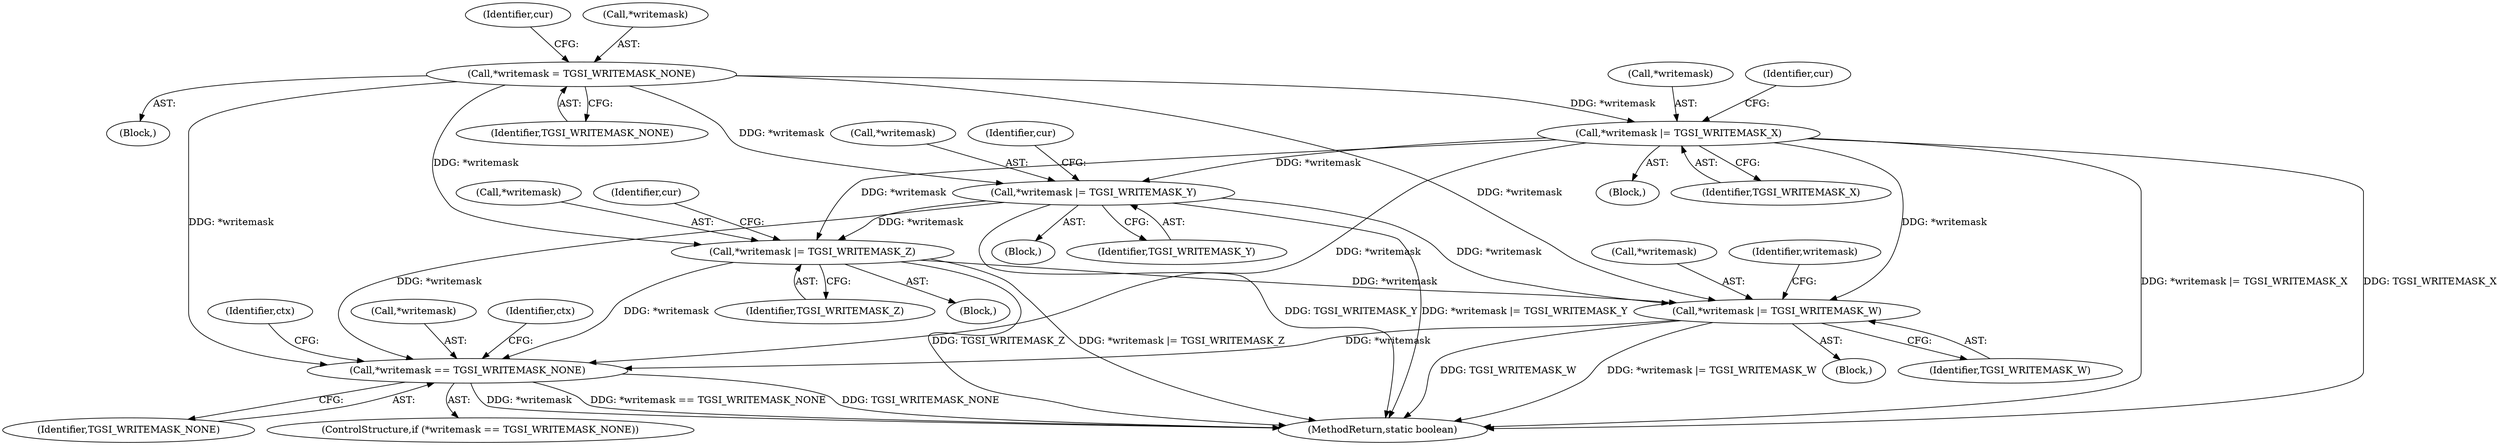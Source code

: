 digraph "0_virglrenderer_e534b51ca3c3cd25f3990589932a9ed711c59b27@API" {
"1000688" [label="(Call,*writemask |= TGSI_WRITEMASK_W)"];
"1000649" [label="(Call,*writemask |= TGSI_WRITEMASK_X)"];
"1000633" [label="(Call,*writemask = TGSI_WRITEMASK_NONE)"];
"1000675" [label="(Call,*writemask |= TGSI_WRITEMASK_Z)"];
"1000662" [label="(Call,*writemask |= TGSI_WRITEMASK_Y)"];
"1000693" [label="(Call,*writemask == TGSI_WRITEMASK_NONE)"];
"1000649" [label="(Call,*writemask |= TGSI_WRITEMASK_X)"];
"1000694" [label="(Call,*writemask)"];
"1000646" [label="(Block,)"];
"1000636" [label="(Identifier,TGSI_WRITEMASK_NONE)"];
"1000696" [label="(Identifier,TGSI_WRITEMASK_NONE)"];
"1000678" [label="(Identifier,TGSI_WRITEMASK_Z)"];
"1000670" [label="(Identifier,cur)"];
"1004155" [label="(MethodReturn,static boolean)"];
"1000685" [label="(Block,)"];
"1000693" [label="(Call,*writemask == TGSI_WRITEMASK_NONE)"];
"1000663" [label="(Call,*writemask)"];
"1000695" [label="(Identifier,writemask)"];
"1000699" [label="(Identifier,ctx)"];
"1000630" [label="(Block,)"];
"1000659" [label="(Block,)"];
"1000689" [label="(Call,*writemask)"];
"1000672" [label="(Block,)"];
"1000675" [label="(Call,*writemask |= TGSI_WRITEMASK_Z)"];
"1000652" [label="(Identifier,TGSI_WRITEMASK_X)"];
"1000692" [label="(ControlStructure,if (*writemask == TGSI_WRITEMASK_NONE))"];
"1000650" [label="(Call,*writemask)"];
"1000639" [label="(Identifier,cur)"];
"1000676" [label="(Call,*writemask)"];
"1000705" [label="(Identifier,ctx)"];
"1000691" [label="(Identifier,TGSI_WRITEMASK_W)"];
"1000633" [label="(Call,*writemask = TGSI_WRITEMASK_NONE)"];
"1000665" [label="(Identifier,TGSI_WRITEMASK_Y)"];
"1000683" [label="(Identifier,cur)"];
"1000634" [label="(Call,*writemask)"];
"1000688" [label="(Call,*writemask |= TGSI_WRITEMASK_W)"];
"1000657" [label="(Identifier,cur)"];
"1000662" [label="(Call,*writemask |= TGSI_WRITEMASK_Y)"];
"1000688" -> "1000685"  [label="AST: "];
"1000688" -> "1000691"  [label="CFG: "];
"1000689" -> "1000688"  [label="AST: "];
"1000691" -> "1000688"  [label="AST: "];
"1000695" -> "1000688"  [label="CFG: "];
"1000688" -> "1004155"  [label="DDG: *writemask |= TGSI_WRITEMASK_W"];
"1000688" -> "1004155"  [label="DDG: TGSI_WRITEMASK_W"];
"1000649" -> "1000688"  [label="DDG: *writemask"];
"1000633" -> "1000688"  [label="DDG: *writemask"];
"1000675" -> "1000688"  [label="DDG: *writemask"];
"1000662" -> "1000688"  [label="DDG: *writemask"];
"1000688" -> "1000693"  [label="DDG: *writemask"];
"1000649" -> "1000646"  [label="AST: "];
"1000649" -> "1000652"  [label="CFG: "];
"1000650" -> "1000649"  [label="AST: "];
"1000652" -> "1000649"  [label="AST: "];
"1000657" -> "1000649"  [label="CFG: "];
"1000649" -> "1004155"  [label="DDG: TGSI_WRITEMASK_X"];
"1000649" -> "1004155"  [label="DDG: *writemask |= TGSI_WRITEMASK_X"];
"1000633" -> "1000649"  [label="DDG: *writemask"];
"1000649" -> "1000662"  [label="DDG: *writemask"];
"1000649" -> "1000675"  [label="DDG: *writemask"];
"1000649" -> "1000693"  [label="DDG: *writemask"];
"1000633" -> "1000630"  [label="AST: "];
"1000633" -> "1000636"  [label="CFG: "];
"1000634" -> "1000633"  [label="AST: "];
"1000636" -> "1000633"  [label="AST: "];
"1000639" -> "1000633"  [label="CFG: "];
"1000633" -> "1000662"  [label="DDG: *writemask"];
"1000633" -> "1000675"  [label="DDG: *writemask"];
"1000633" -> "1000693"  [label="DDG: *writemask"];
"1000675" -> "1000672"  [label="AST: "];
"1000675" -> "1000678"  [label="CFG: "];
"1000676" -> "1000675"  [label="AST: "];
"1000678" -> "1000675"  [label="AST: "];
"1000683" -> "1000675"  [label="CFG: "];
"1000675" -> "1004155"  [label="DDG: TGSI_WRITEMASK_Z"];
"1000675" -> "1004155"  [label="DDG: *writemask |= TGSI_WRITEMASK_Z"];
"1000662" -> "1000675"  [label="DDG: *writemask"];
"1000675" -> "1000693"  [label="DDG: *writemask"];
"1000662" -> "1000659"  [label="AST: "];
"1000662" -> "1000665"  [label="CFG: "];
"1000663" -> "1000662"  [label="AST: "];
"1000665" -> "1000662"  [label="AST: "];
"1000670" -> "1000662"  [label="CFG: "];
"1000662" -> "1004155"  [label="DDG: *writemask |= TGSI_WRITEMASK_Y"];
"1000662" -> "1004155"  [label="DDG: TGSI_WRITEMASK_Y"];
"1000662" -> "1000693"  [label="DDG: *writemask"];
"1000693" -> "1000692"  [label="AST: "];
"1000693" -> "1000696"  [label="CFG: "];
"1000694" -> "1000693"  [label="AST: "];
"1000696" -> "1000693"  [label="AST: "];
"1000699" -> "1000693"  [label="CFG: "];
"1000705" -> "1000693"  [label="CFG: "];
"1000693" -> "1004155"  [label="DDG: *writemask == TGSI_WRITEMASK_NONE"];
"1000693" -> "1004155"  [label="DDG: TGSI_WRITEMASK_NONE"];
"1000693" -> "1004155"  [label="DDG: *writemask"];
}
